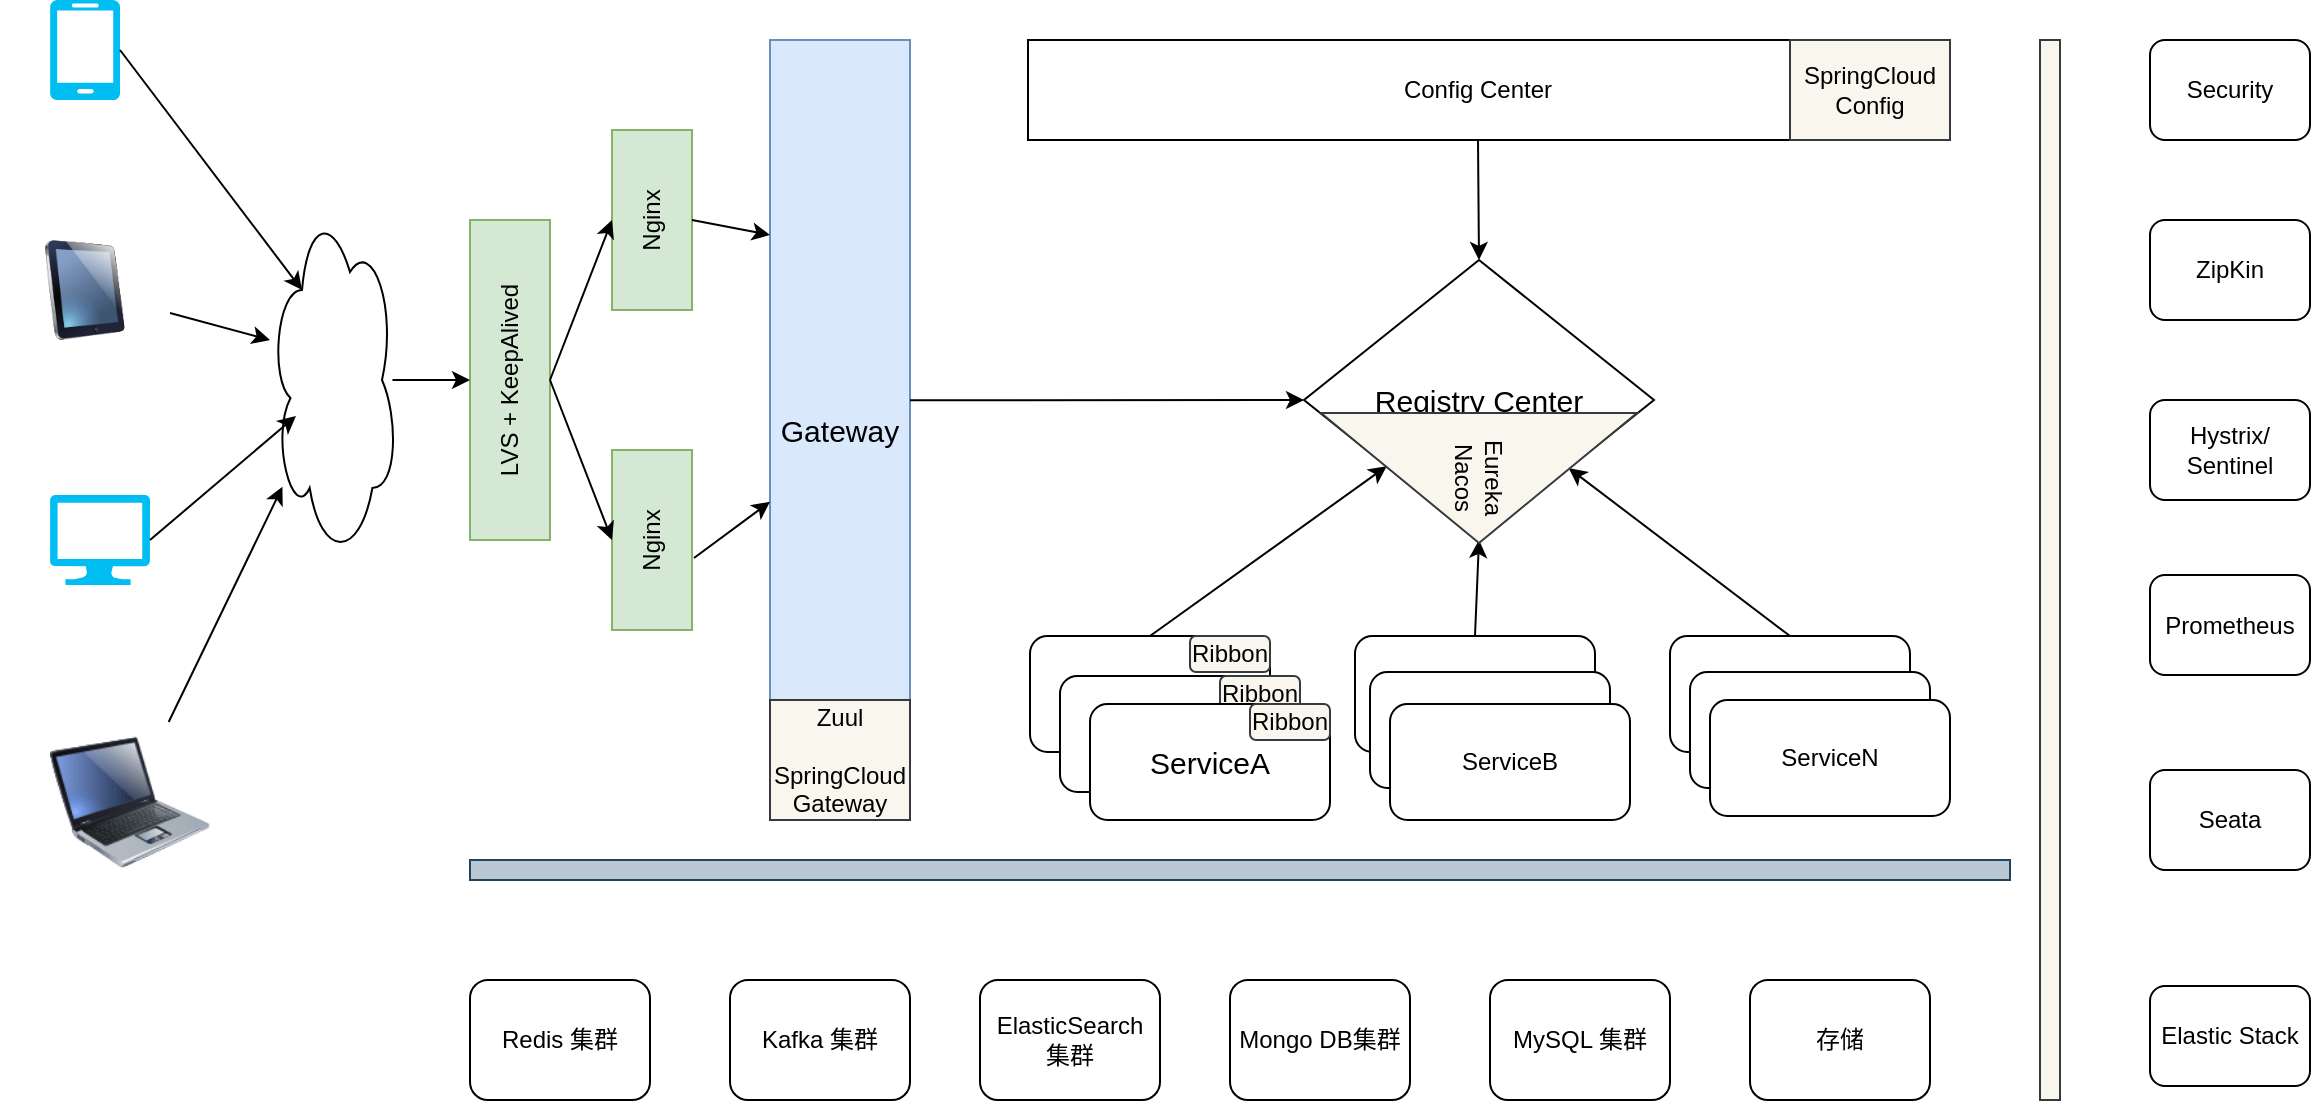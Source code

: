 <mxfile version="13.8.8" type="github">
  <diagram id="LU6QO38tGswoEXIDqAvo" name="Page-1">
    <mxGraphModel dx="1888" dy="547" grid="1" gridSize="10" guides="1" tooltips="1" connect="1" arrows="1" fold="1" page="1" pageScale="1" pageWidth="850" pageHeight="1100" math="0" shadow="0">
      <root>
        <mxCell id="0" />
        <mxCell id="1" parent="0" />
        <mxCell id="NodGiHg12sQAtbxWTaYu-13" value="&lt;font style=&quot;font-size: 15px&quot;&gt;Gateway&lt;/font&gt;" style="rounded=0;whiteSpace=wrap;html=1;fillColor=#dae8fc;strokeColor=#6c8ebf;" vertex="1" parent="1">
          <mxGeometry x="230" y="50" width="70" height="390" as="geometry" />
        </mxCell>
        <mxCell id="NodGiHg12sQAtbxWTaYu-15" value="Nginx" style="rounded=0;whiteSpace=wrap;html=1;fillColor=#d5e8d4;strokeColor=#82b366;rotation=-90;" vertex="1" parent="1">
          <mxGeometry x="126" y="120" width="90" height="40" as="geometry" />
        </mxCell>
        <mxCell id="NodGiHg12sQAtbxWTaYu-17" value="Nginx" style="rounded=0;whiteSpace=wrap;html=1;fillColor=#d5e8d4;strokeColor=#82b366;rotation=-90;" vertex="1" parent="1">
          <mxGeometry x="126" y="280" width="90" height="40" as="geometry" />
        </mxCell>
        <mxCell id="NodGiHg12sQAtbxWTaYu-18" value="&lt;font style=&quot;font-size: 15px&quot;&gt;ServiceA&lt;/font&gt;" style="rounded=1;whiteSpace=wrap;html=1;" vertex="1" parent="1">
          <mxGeometry x="360" y="348" width="120" height="58" as="geometry" />
        </mxCell>
        <mxCell id="NodGiHg12sQAtbxWTaYu-19" value="ServiceB" style="rounded=1;whiteSpace=wrap;html=1;" vertex="1" parent="1">
          <mxGeometry x="522.5" y="348" width="120" height="58" as="geometry" />
        </mxCell>
        <mxCell id="NodGiHg12sQAtbxWTaYu-20" value="Config Center" style="rounded=0;whiteSpace=wrap;html=1;" vertex="1" parent="1">
          <mxGeometry x="359" y="50" width="450" height="50" as="geometry" />
        </mxCell>
        <mxCell id="NodGiHg12sQAtbxWTaYu-21" value="&lt;div&gt;Zuul&lt;/div&gt;&lt;div&gt;&lt;br&gt;&lt;/div&gt;&lt;div&gt;SpringCloud Gateway&lt;br&gt;&lt;/div&gt;" style="rounded=0;whiteSpace=wrap;html=1;fillColor=#f9f7ed;strokeColor=#36393d;" vertex="1" parent="1">
          <mxGeometry x="230" y="380" width="70" height="60" as="geometry" />
        </mxCell>
        <mxCell id="NodGiHg12sQAtbxWTaYu-22" value="ServiceN" style="rounded=1;whiteSpace=wrap;html=1;" vertex="1" parent="1">
          <mxGeometry x="680" y="348" width="120" height="58" as="geometry" />
        </mxCell>
        <mxCell id="NodGiHg12sQAtbxWTaYu-25" value="" style="rounded=0;whiteSpace=wrap;html=1;fillColor=#bac8d3;strokeColor=#23445d;" vertex="1" parent="1">
          <mxGeometry x="80" y="460" width="770" height="10" as="geometry" />
        </mxCell>
        <mxCell id="NodGiHg12sQAtbxWTaYu-30" value="MySQL 集群" style="rounded=1;whiteSpace=wrap;html=1;" vertex="1" parent="1">
          <mxGeometry x="590" y="520" width="90" height="60" as="geometry" />
        </mxCell>
        <mxCell id="NodGiHg12sQAtbxWTaYu-31" value="Redis 集群" style="rounded=1;whiteSpace=wrap;html=1;" vertex="1" parent="1">
          <mxGeometry x="80" y="520" width="90" height="60" as="geometry" />
        </mxCell>
        <mxCell id="NodGiHg12sQAtbxWTaYu-32" value="&lt;div&gt;Kafka 集群&lt;/div&gt;" style="rounded=1;whiteSpace=wrap;html=1;" vertex="1" parent="1">
          <mxGeometry x="210" y="520" width="90" height="60" as="geometry" />
        </mxCell>
        <mxCell id="NodGiHg12sQAtbxWTaYu-33" value="&lt;div&gt;ElasticSearch 集群&lt;/div&gt;" style="rounded=1;whiteSpace=wrap;html=1;" vertex="1" parent="1">
          <mxGeometry x="335" y="520" width="90" height="60" as="geometry" />
        </mxCell>
        <mxCell id="NodGiHg12sQAtbxWTaYu-34" value="&lt;div&gt;Mongo DB集群&lt;/div&gt;" style="rounded=1;whiteSpace=wrap;html=1;" vertex="1" parent="1">
          <mxGeometry x="460" y="520" width="90" height="60" as="geometry" />
        </mxCell>
        <mxCell id="NodGiHg12sQAtbxWTaYu-35" value="存储" style="rounded=1;whiteSpace=wrap;html=1;" vertex="1" parent="1">
          <mxGeometry x="720" y="520" width="90" height="60" as="geometry" />
        </mxCell>
        <mxCell id="NodGiHg12sQAtbxWTaYu-36" value="&lt;font style=&quot;font-size: 15px&quot;&gt;Registry Center&lt;/font&gt;" style="rhombus;whiteSpace=wrap;html=1;" vertex="1" parent="1">
          <mxGeometry x="497" y="160" width="175" height="140" as="geometry" />
        </mxCell>
        <mxCell id="NodGiHg12sQAtbxWTaYu-39" value="LVS + KeepAlived" style="rounded=0;whiteSpace=wrap;html=1;fillColor=#d5e8d4;strokeColor=#82b366;rotation=-90;" vertex="1" parent="1">
          <mxGeometry x="20" y="200" width="160" height="40" as="geometry" />
        </mxCell>
        <mxCell id="NodGiHg12sQAtbxWTaYu-40" value="" style="ellipse;shape=cloud;whiteSpace=wrap;html=1;" vertex="1" parent="1">
          <mxGeometry x="-20" y="130" width="64" height="180" as="geometry" />
        </mxCell>
        <mxCell id="NodGiHg12sQAtbxWTaYu-41" value="&lt;div&gt;SpringCloud Config&lt;/div&gt;" style="rounded=0;whiteSpace=wrap;html=1;fillColor=#f9f7ed;strokeColor=#36393d;" vertex="1" parent="1">
          <mxGeometry x="740" y="50" width="80" height="50" as="geometry" />
        </mxCell>
        <mxCell id="NodGiHg12sQAtbxWTaYu-42" value="" style="endArrow=classic;html=1;exitX=0.5;exitY=0;exitDx=0;exitDy=0;" edge="1" parent="1" source="NodGiHg12sQAtbxWTaYu-18" target="NodGiHg12sQAtbxWTaYu-36">
          <mxGeometry width="50" height="50" relative="1" as="geometry">
            <mxPoint x="420" y="380" as="sourcePoint" />
            <mxPoint x="470" y="330" as="targetPoint" />
          </mxGeometry>
        </mxCell>
        <mxCell id="NodGiHg12sQAtbxWTaYu-43" value="" style="endArrow=classic;html=1;entryX=0;entryY=0.5;entryDx=0;entryDy=0;exitX=1;exitY=0.462;exitDx=0;exitDy=0;exitPerimeter=0;" edge="1" parent="1" source="NodGiHg12sQAtbxWTaYu-13" target="NodGiHg12sQAtbxWTaYu-36">
          <mxGeometry width="50" height="50" relative="1" as="geometry">
            <mxPoint x="300" y="240" as="sourcePoint" />
            <mxPoint x="350" y="190" as="targetPoint" />
          </mxGeometry>
        </mxCell>
        <mxCell id="NodGiHg12sQAtbxWTaYu-44" value="" style="endArrow=classic;html=1;exitX=0.5;exitY=0;exitDx=0;exitDy=0;" edge="1" parent="1" source="NodGiHg12sQAtbxWTaYu-22" target="NodGiHg12sQAtbxWTaYu-36">
          <mxGeometry width="50" height="50" relative="1" as="geometry">
            <mxPoint x="680" y="340" as="sourcePoint" />
            <mxPoint x="930" y="260" as="targetPoint" />
          </mxGeometry>
        </mxCell>
        <mxCell id="NodGiHg12sQAtbxWTaYu-45" value="" style="endArrow=classic;html=1;exitX=0.5;exitY=0;exitDx=0;exitDy=0;entryX=0.5;entryY=1;entryDx=0;entryDy=0;" edge="1" parent="1" source="NodGiHg12sQAtbxWTaYu-19" target="NodGiHg12sQAtbxWTaYu-36">
          <mxGeometry width="50" height="50" relative="1" as="geometry">
            <mxPoint x="680" y="361.03" as="sourcePoint" />
            <mxPoint x="787.325" y="250.004" as="targetPoint" />
          </mxGeometry>
        </mxCell>
        <mxCell id="NodGiHg12sQAtbxWTaYu-47" value="&lt;div&gt;Eureka&lt;/div&gt;&lt;div&gt;Nacos&lt;br&gt;&lt;/div&gt;" style="triangle;whiteSpace=wrap;html=1;rotation=90;fillColor=#f9f7ed;strokeColor=#36393d;" vertex="1" parent="1">
          <mxGeometry x="552" y="190" width="65" height="158" as="geometry" />
        </mxCell>
        <mxCell id="NodGiHg12sQAtbxWTaYu-48" value="Ribbon" style="rounded=1;whiteSpace=wrap;html=1;arcSize=17;fillColor=#f9f7ed;strokeColor=#36393d;" vertex="1" parent="1">
          <mxGeometry x="440" y="348" width="40" height="18" as="geometry" />
        </mxCell>
        <mxCell id="NodGiHg12sQAtbxWTaYu-49" value="Hystrux/Sentinel" style="rounded=1;whiteSpace=wrap;html=1;arcSize=17;fillColor=#f9f7ed;strokeColor=#36393d;" vertex="1" parent="1">
          <mxGeometry x="390" y="388" width="90" height="18" as="geometry" />
        </mxCell>
        <mxCell id="NodGiHg12sQAtbxWTaYu-50" value="&lt;font style=&quot;font-size: 15px&quot;&gt;ServiceA&lt;/font&gt;" style="rounded=1;whiteSpace=wrap;html=1;" vertex="1" parent="1">
          <mxGeometry x="375" y="368" width="120" height="58" as="geometry" />
        </mxCell>
        <mxCell id="NodGiHg12sQAtbxWTaYu-51" value="Ribbon" style="rounded=1;whiteSpace=wrap;html=1;arcSize=17;fillColor=#f9f7ed;strokeColor=#36393d;" vertex="1" parent="1">
          <mxGeometry x="455" y="368" width="40" height="18" as="geometry" />
        </mxCell>
        <mxCell id="NodGiHg12sQAtbxWTaYu-52" value="Hystrux/Sentinel" style="rounded=1;whiteSpace=wrap;html=1;arcSize=17;fillColor=#f9f7ed;strokeColor=#36393d;" vertex="1" parent="1">
          <mxGeometry x="405" y="408" width="90" height="18" as="geometry" />
        </mxCell>
        <mxCell id="NodGiHg12sQAtbxWTaYu-53" value="&lt;font style=&quot;font-size: 15px&quot;&gt;ServiceA&lt;/font&gt;" style="rounded=1;whiteSpace=wrap;html=1;" vertex="1" parent="1">
          <mxGeometry x="390" y="382" width="120" height="58" as="geometry" />
        </mxCell>
        <mxCell id="NodGiHg12sQAtbxWTaYu-54" value="Ribbon" style="rounded=1;whiteSpace=wrap;html=1;arcSize=17;fillColor=#f9f7ed;strokeColor=#36393d;" vertex="1" parent="1">
          <mxGeometry x="470" y="382" width="40" height="18" as="geometry" />
        </mxCell>
        <mxCell id="NodGiHg12sQAtbxWTaYu-56" value="ServiceB" style="rounded=1;whiteSpace=wrap;html=1;" vertex="1" parent="1">
          <mxGeometry x="530" y="366" width="120" height="58" as="geometry" />
        </mxCell>
        <mxCell id="NodGiHg12sQAtbxWTaYu-57" value="ServiceB" style="rounded=1;whiteSpace=wrap;html=1;" vertex="1" parent="1">
          <mxGeometry x="540" y="382" width="120" height="58" as="geometry" />
        </mxCell>
        <mxCell id="NodGiHg12sQAtbxWTaYu-58" value="ServiceN" style="rounded=1;whiteSpace=wrap;html=1;" vertex="1" parent="1">
          <mxGeometry x="690" y="366" width="120" height="58" as="geometry" />
        </mxCell>
        <mxCell id="NodGiHg12sQAtbxWTaYu-59" value="ServiceN" style="rounded=1;whiteSpace=wrap;html=1;" vertex="1" parent="1">
          <mxGeometry x="700" y="380" width="120" height="58" as="geometry" />
        </mxCell>
        <mxCell id="NodGiHg12sQAtbxWTaYu-60" value="" style="endArrow=classic;html=1;exitX=0.5;exitY=1;exitDx=0;exitDy=0;entryX=0;entryY=0.25;entryDx=0;entryDy=0;" edge="1" parent="1" source="NodGiHg12sQAtbxWTaYu-15" target="NodGiHg12sQAtbxWTaYu-13">
          <mxGeometry width="50" height="50" relative="1" as="geometry">
            <mxPoint x="420" y="310" as="sourcePoint" />
            <mxPoint x="470" y="260" as="targetPoint" />
          </mxGeometry>
        </mxCell>
        <mxCell id="NodGiHg12sQAtbxWTaYu-61" value="" style="endArrow=classic;html=1;exitX=0.4;exitY=1.025;exitDx=0;exitDy=0;exitPerimeter=0;entryX=0;entryY=0.592;entryDx=0;entryDy=0;entryPerimeter=0;" edge="1" parent="1" source="NodGiHg12sQAtbxWTaYu-17" target="NodGiHg12sQAtbxWTaYu-13">
          <mxGeometry width="50" height="50" relative="1" as="geometry">
            <mxPoint x="420" y="310" as="sourcePoint" />
            <mxPoint x="470" y="260" as="targetPoint" />
          </mxGeometry>
        </mxCell>
        <mxCell id="NodGiHg12sQAtbxWTaYu-62" value="" style="endArrow=classic;html=1;exitX=0.5;exitY=1;exitDx=0;exitDy=0;entryX=0.5;entryY=0;entryDx=0;entryDy=0;" edge="1" parent="1" source="NodGiHg12sQAtbxWTaYu-39" target="NodGiHg12sQAtbxWTaYu-15">
          <mxGeometry width="50" height="50" relative="1" as="geometry">
            <mxPoint x="420" y="310" as="sourcePoint" />
            <mxPoint x="470" y="260" as="targetPoint" />
          </mxGeometry>
        </mxCell>
        <mxCell id="NodGiHg12sQAtbxWTaYu-63" value="" style="endArrow=classic;html=1;entryX=0.5;entryY=0;entryDx=0;entryDy=0;exitX=0.5;exitY=1;exitDx=0;exitDy=0;" edge="1" parent="1" source="NodGiHg12sQAtbxWTaYu-39" target="NodGiHg12sQAtbxWTaYu-17">
          <mxGeometry width="50" height="50" relative="1" as="geometry">
            <mxPoint x="420" y="310" as="sourcePoint" />
            <mxPoint x="470" y="260" as="targetPoint" />
          </mxGeometry>
        </mxCell>
        <mxCell id="NodGiHg12sQAtbxWTaYu-66" value="" style="endArrow=classic;html=1;exitX=0.957;exitY=0.5;exitDx=0;exitDy=0;exitPerimeter=0;" edge="1" parent="1" source="NodGiHg12sQAtbxWTaYu-40">
          <mxGeometry width="50" height="50" relative="1" as="geometry">
            <mxPoint x="420" y="310" as="sourcePoint" />
            <mxPoint x="80" y="220" as="targetPoint" />
          </mxGeometry>
        </mxCell>
        <mxCell id="NodGiHg12sQAtbxWTaYu-70" value="" style="verticalLabelPosition=bottom;html=1;verticalAlign=top;align=center;strokeColor=none;fillColor=#00BEF2;shape=mxgraph.azure.computer;pointerEvents=1;" vertex="1" parent="1">
          <mxGeometry x="-130" y="277.5" width="50" height="45" as="geometry" />
        </mxCell>
        <mxCell id="NodGiHg12sQAtbxWTaYu-71" value="" style="image;html=1;image=img/lib/clip_art/computers/Laptop_128x128.png" vertex="1" parent="1">
          <mxGeometry x="-130" y="391" width="80" height="80" as="geometry" />
        </mxCell>
        <mxCell id="NodGiHg12sQAtbxWTaYu-72" value="" style="verticalLabelPosition=bottom;html=1;verticalAlign=top;align=center;strokeColor=none;fillColor=#00BEF2;shape=mxgraph.azure.mobile;pointerEvents=1;" vertex="1" parent="1">
          <mxGeometry x="-130" y="30" width="35" height="50" as="geometry" />
        </mxCell>
        <mxCell id="NodGiHg12sQAtbxWTaYu-73" value="" style="image;html=1;image=img/lib/clip_art/computers/iPad_128x128.png" vertex="1" parent="1">
          <mxGeometry x="-155" y="150" width="85" height="50" as="geometry" />
        </mxCell>
        <mxCell id="NodGiHg12sQAtbxWTaYu-77" value="" style="endArrow=classic;html=1;exitX=1;exitY=0.5;exitDx=0;exitDy=0;exitPerimeter=0;entryX=0.25;entryY=0.25;entryDx=0;entryDy=0;entryPerimeter=0;" edge="1" parent="1" source="NodGiHg12sQAtbxWTaYu-72" target="NodGiHg12sQAtbxWTaYu-40">
          <mxGeometry width="50" height="50" relative="1" as="geometry">
            <mxPoint x="270" y="310" as="sourcePoint" />
            <mxPoint x="340" y="300" as="targetPoint" />
          </mxGeometry>
        </mxCell>
        <mxCell id="NodGiHg12sQAtbxWTaYu-78" value="" style="endArrow=classic;html=1;" edge="1" parent="1" source="NodGiHg12sQAtbxWTaYu-73">
          <mxGeometry width="50" height="50" relative="1" as="geometry">
            <mxPoint x="-80" y="190" as="sourcePoint" />
            <mxPoint x="-20" y="200" as="targetPoint" />
          </mxGeometry>
        </mxCell>
        <mxCell id="NodGiHg12sQAtbxWTaYu-79" value="" style="endArrow=classic;html=1;exitX=1;exitY=0.5;exitDx=0;exitDy=0;exitPerimeter=0;entryX=0.203;entryY=0.6;entryDx=0;entryDy=0;entryPerimeter=0;" edge="1" parent="1" source="NodGiHg12sQAtbxWTaYu-70" target="NodGiHg12sQAtbxWTaYu-40">
          <mxGeometry width="50" height="50" relative="1" as="geometry">
            <mxPoint x="270" y="310" as="sourcePoint" />
            <mxPoint x="320" y="260" as="targetPoint" />
          </mxGeometry>
        </mxCell>
        <mxCell id="NodGiHg12sQAtbxWTaYu-80" value="" style="endArrow=classic;html=1;" edge="1" parent="1" source="NodGiHg12sQAtbxWTaYu-71" target="NodGiHg12sQAtbxWTaYu-40">
          <mxGeometry width="50" height="50" relative="1" as="geometry">
            <mxPoint x="270" y="310" as="sourcePoint" />
            <mxPoint x="320" y="260" as="targetPoint" />
          </mxGeometry>
        </mxCell>
        <mxCell id="NodGiHg12sQAtbxWTaYu-81" value="ZipKin" style="rounded=1;whiteSpace=wrap;html=1;" vertex="1" parent="1">
          <mxGeometry x="920" y="140" width="80" height="50" as="geometry" />
        </mxCell>
        <mxCell id="NodGiHg12sQAtbxWTaYu-82" value="" style="rounded=0;whiteSpace=wrap;html=1;rotation=90;fillColor=#f9f7ed;strokeColor=#36393d;" vertex="1" parent="1">
          <mxGeometry x="605" y="310" width="530" height="10" as="geometry" />
        </mxCell>
        <mxCell id="NodGiHg12sQAtbxWTaYu-83" value="Security" style="rounded=1;whiteSpace=wrap;html=1;" vertex="1" parent="1">
          <mxGeometry x="920" y="50" width="80" height="50" as="geometry" />
        </mxCell>
        <mxCell id="NodGiHg12sQAtbxWTaYu-84" value="Seata" style="rounded=1;whiteSpace=wrap;html=1;" vertex="1" parent="1">
          <mxGeometry x="920" y="415" width="80" height="50" as="geometry" />
        </mxCell>
        <mxCell id="NodGiHg12sQAtbxWTaYu-85" value="Elastic Stack" style="rounded=1;whiteSpace=wrap;html=1;" vertex="1" parent="1">
          <mxGeometry x="920" y="523" width="80" height="50" as="geometry" />
        </mxCell>
        <mxCell id="NodGiHg12sQAtbxWTaYu-86" value="Prometheus" style="rounded=1;whiteSpace=wrap;html=1;" vertex="1" parent="1">
          <mxGeometry x="920" y="317.5" width="80" height="50" as="geometry" />
        </mxCell>
        <mxCell id="NodGiHg12sQAtbxWTaYu-87" value="&lt;div&gt;Hystrix/&lt;/div&gt;&lt;div&gt;Sentinel&lt;br&gt;&lt;/div&gt;" style="rounded=1;whiteSpace=wrap;html=1;" vertex="1" parent="1">
          <mxGeometry x="920" y="230" width="80" height="50" as="geometry" />
        </mxCell>
        <mxCell id="NodGiHg12sQAtbxWTaYu-88" value="" style="endArrow=classic;html=1;exitX=0.5;exitY=1;exitDx=0;exitDy=0;entryX=0.5;entryY=0;entryDx=0;entryDy=0;" edge="1" parent="1" source="NodGiHg12sQAtbxWTaYu-20" target="NodGiHg12sQAtbxWTaYu-36">
          <mxGeometry width="50" height="50" relative="1" as="geometry">
            <mxPoint x="530" y="220" as="sourcePoint" />
            <mxPoint x="580" y="170" as="targetPoint" />
          </mxGeometry>
        </mxCell>
      </root>
    </mxGraphModel>
  </diagram>
</mxfile>
